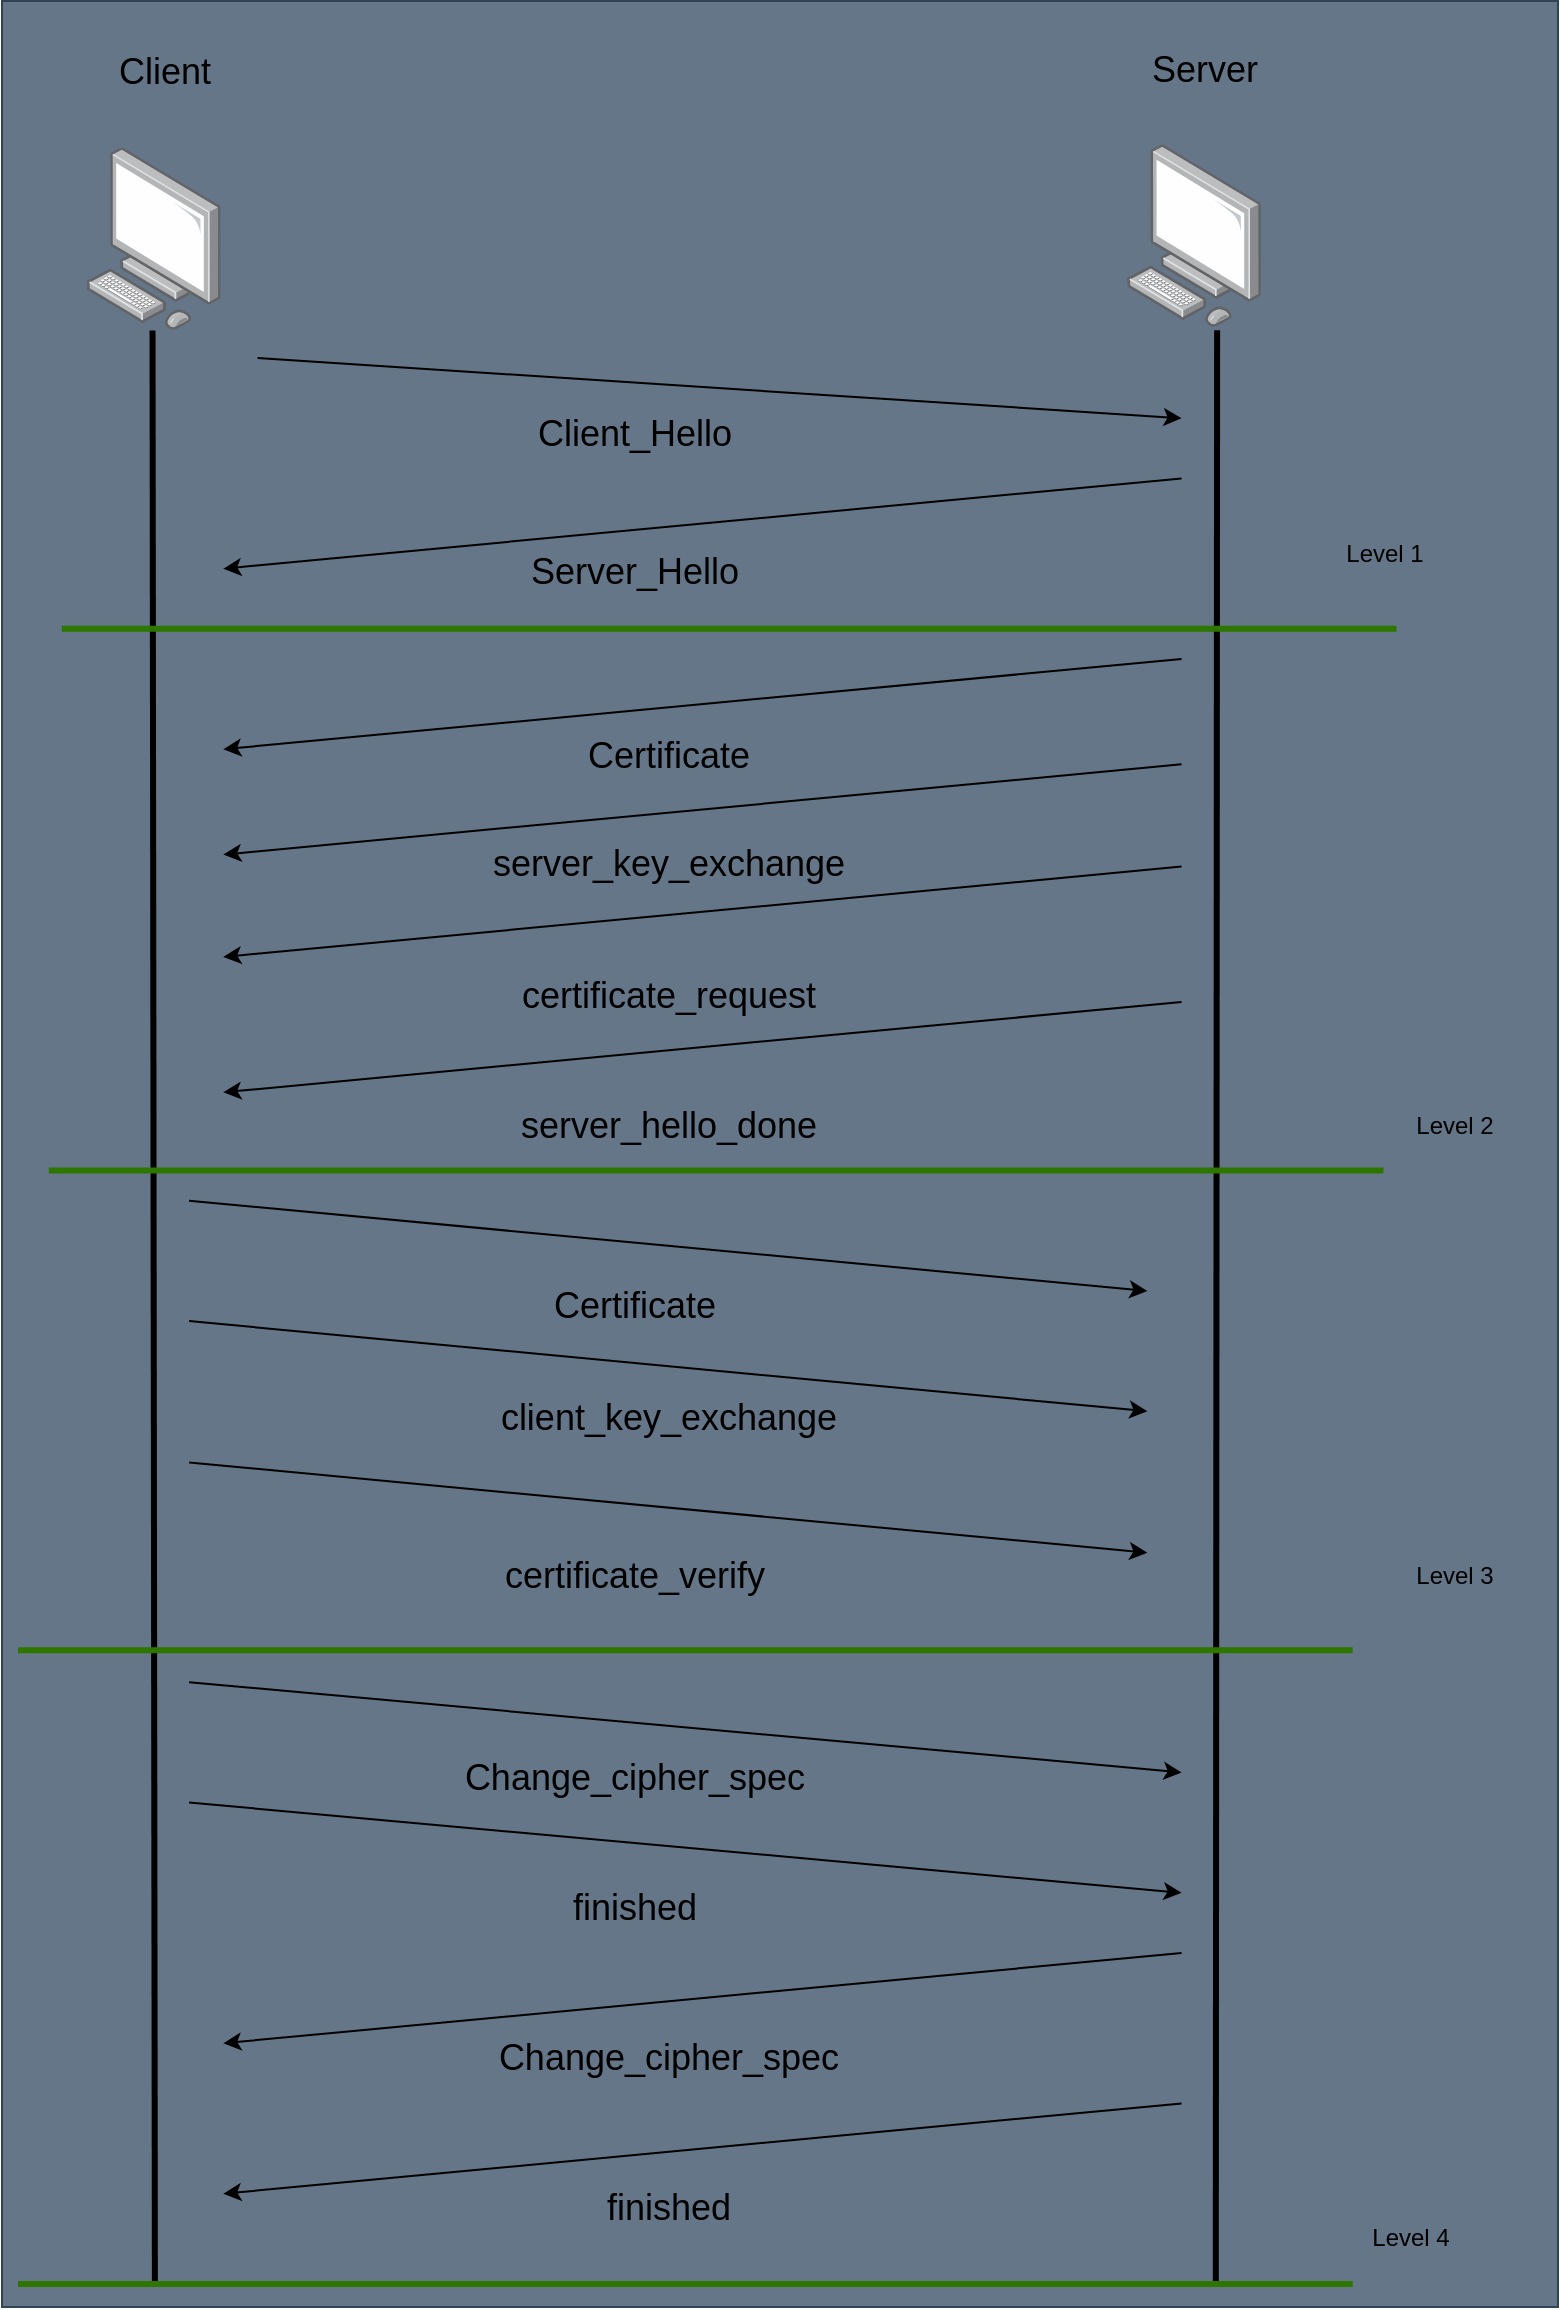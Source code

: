 <mxfile>
    <diagram id="OkrVYSJUNrutQC-Ol5eX" name="페이지-1">
        <mxGraphModel dx="888" dy="1482" grid="1" gridSize="10" guides="1" tooltips="1" connect="1" arrows="1" fold="1" page="1" pageScale="1" pageWidth="827" pageHeight="1169" math="0" shadow="0">
            <root>
                <mxCell id="0"/>
                <mxCell id="1" parent="0"/>
                <mxCell id="57" value="" style="group" parent="1" vertex="1" connectable="0">
                    <mxGeometry x="30" y="20" width="770" height="1130" as="geometry"/>
                </mxCell>
                <mxCell id="58" value="" style="rounded=0;whiteSpace=wrap;html=1;fillColor=#647687;fontColor=#ffffff;strokeColor=#314354;" parent="57" vertex="1">
                    <mxGeometry x="-8" y="-11.5" width="778" height="1153" as="geometry"/>
                </mxCell>
                <mxCell id="12" style="edgeStyle=none;html=1;" parent="57" edge="1">
                    <mxGeometry relative="1" as="geometry">
                        <mxPoint x="581.778" y="197.111" as="targetPoint"/>
                        <mxPoint x="119.778" y="167.017" as="sourcePoint"/>
                    </mxGeometry>
                </mxCell>
                <mxCell id="2" value="" style="points=[];aspect=fixed;html=1;align=center;shadow=0;dashed=0;image;image=img/lib/allied_telesis/computer_and_terminals/Personal_Computer.svg;" parent="57" vertex="1">
                    <mxGeometry x="34.222" y="61.691" width="67.3" height="91.209" as="geometry"/>
                </mxCell>
                <mxCell id="13" style="edgeStyle=none;html=1;" parent="57" edge="1">
                    <mxGeometry relative="1" as="geometry">
                        <mxPoint x="102.667" y="272.344" as="targetPoint"/>
                        <mxPoint x="581.778" y="227.204" as="sourcePoint"/>
                    </mxGeometry>
                </mxCell>
                <mxCell id="3" value="" style="points=[];aspect=fixed;html=1;align=center;shadow=0;dashed=0;image;image=img/lib/allied_telesis/computer_and_terminals/Personal_Computer.svg;" parent="57" vertex="1">
                    <mxGeometry x="554.4" y="60.186" width="67.3" height="91.209" as="geometry"/>
                </mxCell>
                <mxCell id="4" value="&lt;font style=&quot;font-size: 18px;&quot;&gt;Client&lt;/font&gt;" style="text;html=1;strokeColor=none;fillColor=none;align=center;verticalAlign=middle;whiteSpace=wrap;rounded=0;" parent="57" vertex="1">
                    <mxGeometry x="21.902" y="1.505" width="102.667" height="45.14" as="geometry"/>
                </mxCell>
                <mxCell id="5" value="&lt;font style=&quot;font-size: 18px;&quot;&gt;Server&lt;/font&gt;" style="text;html=1;strokeColor=none;fillColor=none;align=center;verticalAlign=middle;whiteSpace=wrap;rounded=0;" parent="57" vertex="1">
                    <mxGeometry x="542.08" width="102.667" height="45.14" as="geometry"/>
                </mxCell>
                <mxCell id="15" value="&lt;font style=&quot;font-size: 18px;&quot;&gt;Client_Hello&lt;/font&gt;" style="text;html=1;strokeColor=none;fillColor=none;align=center;verticalAlign=middle;whiteSpace=wrap;rounded=0;" parent="57" vertex="1">
                    <mxGeometry x="256.667" y="182.064" width="102.667" height="45.14" as="geometry"/>
                </mxCell>
                <mxCell id="16" value="&lt;font style=&quot;font-size: 18px;&quot;&gt;Server_Hello&lt;/font&gt;" style="text;html=1;strokeColor=none;fillColor=none;align=center;verticalAlign=middle;whiteSpace=wrap;rounded=0;" parent="57" vertex="1">
                    <mxGeometry x="256.667" y="251.278" width="102.667" height="45.14" as="geometry"/>
                </mxCell>
                <mxCell id="20" style="edgeStyle=none;html=1;endArrow=none;endFill=0;strokeWidth=3;exitX=0.491;exitY=1.004;exitDx=0;exitDy=0;exitPerimeter=0;" parent="57" source="2" edge="1">
                    <mxGeometry relative="1" as="geometry">
                        <mxPoint x="68.444" y="1130.0" as="targetPoint"/>
                        <mxPoint x="34.222" y="347.577" as="sourcePoint"/>
                    </mxGeometry>
                </mxCell>
                <mxCell id="21" style="edgeStyle=none;html=1;endArrow=none;endFill=0;strokeWidth=3;exitX=0.491;exitY=1.004;exitDx=0;exitDy=0;exitPerimeter=0;" parent="57" edge="1">
                    <mxGeometry relative="1" as="geometry">
                        <mxPoint x="598.889" y="1130.0" as="targetPoint"/>
                        <mxPoint x="599.556" y="153.17" as="sourcePoint"/>
                    </mxGeometry>
                </mxCell>
                <mxCell id="22" value="Level 1" style="text;html=1;strokeColor=none;fillColor=none;align=center;verticalAlign=middle;whiteSpace=wrap;rounded=0;" parent="57" vertex="1">
                    <mxGeometry x="632.427" y="242.25" width="102.667" height="45.14" as="geometry"/>
                </mxCell>
                <mxCell id="19" style="edgeStyle=none;html=1;endArrow=none;endFill=0;strokeWidth=3;fillColor=#60a917;strokeColor=#2D7600;" parent="57" edge="1">
                    <mxGeometry relative="1" as="geometry">
                        <mxPoint x="689.236" y="302.437" as="targetPoint"/>
                        <mxPoint x="21.902" y="302.437" as="sourcePoint"/>
                    </mxGeometry>
                </mxCell>
                <mxCell id="24" style="edgeStyle=none;html=1;" parent="57" edge="1">
                    <mxGeometry relative="1" as="geometry">
                        <mxPoint x="102.667" y="362.623" as="targetPoint"/>
                        <mxPoint x="581.778" y="317.483" as="sourcePoint"/>
                    </mxGeometry>
                </mxCell>
                <mxCell id="25" style="edgeStyle=none;html=1;" parent="57" edge="1">
                    <mxGeometry relative="1" as="geometry">
                        <mxPoint x="102.667" y="415.286" as="targetPoint"/>
                        <mxPoint x="581.778" y="370.146" as="sourcePoint"/>
                    </mxGeometry>
                </mxCell>
                <mxCell id="26" style="edgeStyle=none;html=1;" parent="57" edge="1">
                    <mxGeometry relative="1" as="geometry">
                        <mxPoint x="102.667" y="466.445" as="targetPoint"/>
                        <mxPoint x="581.778" y="421.305" as="sourcePoint"/>
                    </mxGeometry>
                </mxCell>
                <mxCell id="27" style="edgeStyle=none;html=1;" parent="57" edge="1">
                    <mxGeometry relative="1" as="geometry">
                        <mxPoint x="102.667" y="534.154" as="targetPoint"/>
                        <mxPoint x="581.778" y="489.015" as="sourcePoint"/>
                    </mxGeometry>
                </mxCell>
                <mxCell id="28" value="&lt;font style=&quot;font-size: 18px;&quot;&gt;Certificate&lt;/font&gt;" style="text;html=1;strokeColor=none;fillColor=none;align=center;verticalAlign=middle;whiteSpace=wrap;rounded=0;" parent="57" vertex="1">
                    <mxGeometry x="273.778" y="343.063" width="102.667" height="45.14" as="geometry"/>
                </mxCell>
                <mxCell id="29" value="&lt;font style=&quot;font-size: 18px;&quot;&gt;server_key_exchange&lt;/font&gt;" style="text;html=1;strokeColor=none;fillColor=none;align=center;verticalAlign=middle;whiteSpace=wrap;rounded=0;" parent="57" vertex="1">
                    <mxGeometry x="273.778" y="397.23" width="102.667" height="45.14" as="geometry"/>
                </mxCell>
                <mxCell id="30" value="&lt;font style=&quot;font-size: 18px;&quot;&gt;certificate_request&lt;/font&gt;" style="text;html=1;strokeColor=none;fillColor=none;align=center;verticalAlign=middle;whiteSpace=wrap;rounded=0;" parent="57" vertex="1">
                    <mxGeometry x="273.778" y="463.435" width="102.667" height="45.14" as="geometry"/>
                </mxCell>
                <mxCell id="31" value="&lt;font style=&quot;font-size: 18px;&quot;&gt;server_hello_done&lt;/font&gt;" style="text;html=1;strokeColor=none;fillColor=none;align=center;verticalAlign=middle;whiteSpace=wrap;rounded=0;" parent="57" vertex="1">
                    <mxGeometry x="273.778" y="528.136" width="102.667" height="45.14" as="geometry"/>
                </mxCell>
                <mxCell id="32" style="edgeStyle=none;html=1;endArrow=none;endFill=0;strokeWidth=3;fillColor=#60a917;strokeColor=#2D7600;" parent="57" edge="1">
                    <mxGeometry relative="1" as="geometry">
                        <mxPoint x="682.733" y="573.276" as="targetPoint"/>
                        <mxPoint x="15.4" y="573.276" as="sourcePoint"/>
                    </mxGeometry>
                </mxCell>
                <mxCell id="33" value="Level 2" style="text;html=1;strokeColor=none;fillColor=none;align=center;verticalAlign=middle;whiteSpace=wrap;rounded=0;" parent="57" vertex="1">
                    <mxGeometry x="667.333" y="528.136" width="102.667" height="45.14" as="geometry"/>
                </mxCell>
                <mxCell id="39" style="edgeStyle=none;html=1;" parent="57" edge="1">
                    <mxGeometry relative="1" as="geometry">
                        <mxPoint x="564.667" y="693.648" as="targetPoint"/>
                        <mxPoint x="85.556" y="648.509" as="sourcePoint"/>
                    </mxGeometry>
                </mxCell>
                <mxCell id="40" style="edgeStyle=none;html=1;" parent="57" edge="1">
                    <mxGeometry relative="1" as="geometry">
                        <mxPoint x="564.667" y="633.462" as="targetPoint"/>
                        <mxPoint x="85.556" y="588.322" as="sourcePoint"/>
                    </mxGeometry>
                </mxCell>
                <mxCell id="41" value="Level 3" style="text;html=1;strokeColor=none;fillColor=none;align=center;verticalAlign=middle;whiteSpace=wrap;rounded=0;" parent="57" vertex="1">
                    <mxGeometry x="667.333" y="753.835" width="102.667" height="45.14" as="geometry"/>
                </mxCell>
                <mxCell id="42" value="&lt;font style=&quot;font-size: 18px;&quot;&gt;Certificate&lt;/font&gt;" style="text;html=1;strokeColor=none;fillColor=none;align=center;verticalAlign=middle;whiteSpace=wrap;rounded=0;" parent="57" vertex="1">
                    <mxGeometry x="256.667" y="618.415" width="102.667" height="45.14" as="geometry"/>
                </mxCell>
                <mxCell id="43" value="&lt;font style=&quot;font-size: 18px;&quot;&gt;client_key_exchange&lt;/font&gt;" style="text;html=1;strokeColor=none;fillColor=none;align=center;verticalAlign=middle;whiteSpace=wrap;rounded=0;" parent="57" vertex="1">
                    <mxGeometry x="273.778" y="674.088" width="102.667" height="45.14" as="geometry"/>
                </mxCell>
                <mxCell id="44" style="edgeStyle=none;html=1;" parent="57" edge="1">
                    <mxGeometry relative="1" as="geometry">
                        <mxPoint x="564.667" y="764.368" as="targetPoint"/>
                        <mxPoint x="85.556" y="719.228" as="sourcePoint"/>
                    </mxGeometry>
                </mxCell>
                <mxCell id="45" value="&lt;font style=&quot;font-size: 18px;&quot;&gt;certificate_verify&lt;/font&gt;" style="text;html=1;strokeColor=none;fillColor=none;align=center;verticalAlign=middle;whiteSpace=wrap;rounded=0;" parent="57" vertex="1">
                    <mxGeometry x="256.667" y="753.835" width="102.667" height="45.14" as="geometry"/>
                </mxCell>
                <mxCell id="46" style="edgeStyle=none;html=1;endArrow=none;endFill=0;strokeWidth=3;fillColor=#60a917;strokeColor=#2D7600;" parent="57" edge="1">
                    <mxGeometry relative="1" as="geometry">
                        <mxPoint x="667.333" y="813.164" as="targetPoint"/>
                        <mxPoint y="813.164" as="sourcePoint"/>
                    </mxGeometry>
                </mxCell>
                <mxCell id="47" style="edgeStyle=none;html=1;" parent="57" edge="1">
                    <mxGeometry relative="1" as="geometry">
                        <mxPoint x="581.778" y="934.394" as="targetPoint"/>
                        <mxPoint x="85.556" y="889.254" as="sourcePoint"/>
                    </mxGeometry>
                </mxCell>
                <mxCell id="48" style="edgeStyle=none;html=1;" parent="57" edge="1">
                    <mxGeometry relative="1" as="geometry">
                        <mxPoint x="581.778" y="874.208" as="targetPoint"/>
                        <mxPoint x="85.556" y="829.068" as="sourcePoint"/>
                    </mxGeometry>
                </mxCell>
                <mxCell id="49" style="edgeStyle=none;html=1;" parent="57" edge="1">
                    <mxGeometry relative="1" as="geometry">
                        <mxPoint x="102.667" y="1009.627" as="targetPoint"/>
                        <mxPoint x="581.778" y="964.487" as="sourcePoint"/>
                    </mxGeometry>
                </mxCell>
                <mxCell id="50" style="edgeStyle=none;html=1;" parent="57" edge="1">
                    <mxGeometry relative="1" as="geometry">
                        <mxPoint x="102.667" y="1084.86" as="targetPoint"/>
                        <mxPoint x="581.778" y="1039.72" as="sourcePoint"/>
                    </mxGeometry>
                </mxCell>
                <mxCell id="51" style="edgeStyle=none;html=1;endArrow=none;endFill=0;strokeWidth=3;fillColor=#60a917;strokeColor=#2D7600;" parent="57" edge="1">
                    <mxGeometry relative="1" as="geometry">
                        <mxPoint x="667.333" y="1130.0" as="targetPoint"/>
                        <mxPoint y="1130.0" as="sourcePoint"/>
                    </mxGeometry>
                </mxCell>
                <mxCell id="52" value="Level 4" style="text;html=1;strokeColor=none;fillColor=none;align=center;verticalAlign=middle;whiteSpace=wrap;rounded=0;" parent="57" vertex="1">
                    <mxGeometry x="644.747" y="1084.86" width="102.667" height="45.14" as="geometry"/>
                </mxCell>
                <mxCell id="53" value="&lt;font style=&quot;font-size: 18px;&quot;&gt;Change_cipher_spec&lt;/font&gt;" style="text;html=1;strokeColor=none;fillColor=none;align=center;verticalAlign=middle;whiteSpace=wrap;rounded=0;" parent="57" vertex="1">
                    <mxGeometry x="256.667" y="854.647" width="102.667" height="45.14" as="geometry"/>
                </mxCell>
                <mxCell id="54" value="&lt;font style=&quot;font-size: 18px;&quot;&gt;finished&lt;/font&gt;" style="text;html=1;strokeColor=none;fillColor=none;align=center;verticalAlign=middle;whiteSpace=wrap;rounded=0;" parent="57" vertex="1">
                    <mxGeometry x="256.667" y="919.348" width="102.667" height="45.14" as="geometry"/>
                </mxCell>
                <mxCell id="55" value="&lt;font style=&quot;font-size: 18px;&quot;&gt;Change_cipher_spec&lt;/font&gt;" style="text;html=1;strokeColor=none;fillColor=none;align=center;verticalAlign=middle;whiteSpace=wrap;rounded=0;" parent="57" vertex="1">
                    <mxGeometry x="273.778" y="994.581" width="102.667" height="45.14" as="geometry"/>
                </mxCell>
                <mxCell id="56" value="&lt;font style=&quot;font-size: 18px;&quot;&gt;finished&lt;/font&gt;" style="text;html=1;strokeColor=none;fillColor=none;align=center;verticalAlign=middle;whiteSpace=wrap;rounded=0;" parent="57" vertex="1">
                    <mxGeometry x="273.778" y="1069.814" width="102.667" height="45.14" as="geometry"/>
                </mxCell>
            </root>
        </mxGraphModel>
    </diagram>
</mxfile>